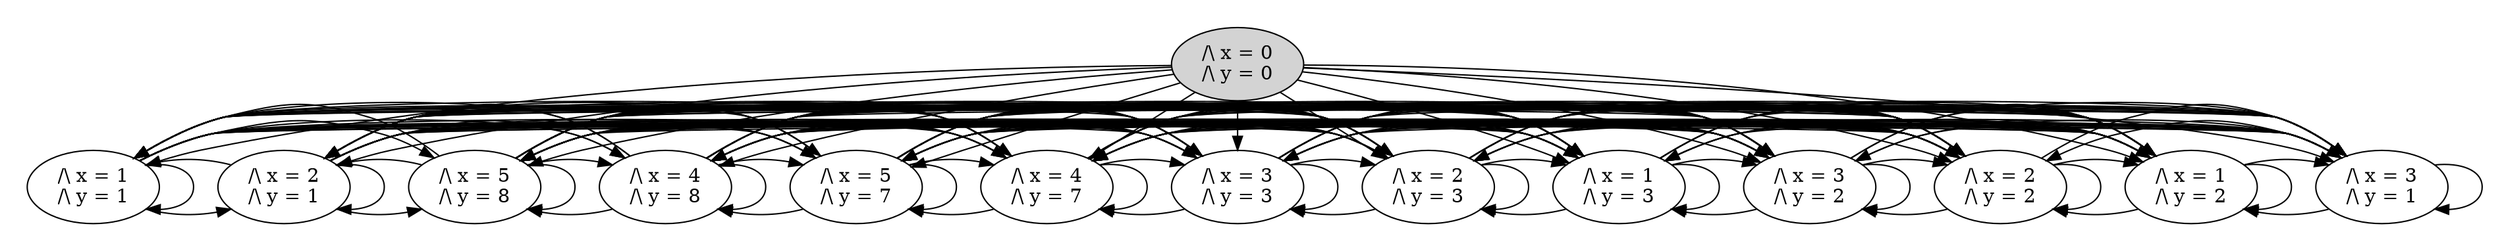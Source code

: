 strict digraph DiskGraph {
nodesep=0.35;
subgraph cluster_graph {
color="white";
1317622219392791164 [label="/\\ x = 0\n/\\ y = 0",style = filled]
1317622219392791164 -> -5135245217667083873 [label="",color="black",fontcolor="black"];
-5135245217667083873 [label="/\\ x = 1\n/\\ y = 1"];
1317622219392791164 -> 3194718562996887924 [label="",color="black",fontcolor="black"];
3194718562996887924 [label="/\\ x = 2\n/\\ y = 1"];
1317622219392791164 -> 6913057898010587437 [label="",color="black",fontcolor="black"];
6913057898010587437 [label="/\\ x = 3\n/\\ y = 1"];
1317622219392791164 -> -6107334885006858218 [label="",color="black",fontcolor="black"];
-6107334885006858218 [label="/\\ x = 1\n/\\ y = 2"];
1317622219392791164 -> 4598308751160121597 [label="",color="black",fontcolor="black"];
4598308751160121597 [label="/\\ x = 2\n/\\ y = 2"];
1317622219392791164 -> 5509467366236326052 [label="",color="black",fontcolor="black"];
5509467366236326052 [label="/\\ x = 3\n/\\ y = 2"];
1317622219392791164 -> 8244198208000531372 [label="",color="black",fontcolor="black"];
8244198208000531372 [label="/\\ x = 1\n/\\ y = 3"];
1317622219392791164 -> -1835396468595217593 [label="",color="black",fontcolor="black"];
-1835396468595217593 [label="/\\ x = 2\n/\\ y = 3"];
1317622219392791164 -> -7700404733365208290 [label="",color="black",fontcolor="black"];
-7700404733365208290 [label="/\\ x = 3\n/\\ y = 3"];
1317622219392791164 -> 6556685503993503479 [label="",color="black",fontcolor="black"];
6556685503993503479 [label="/\\ x = 4\n/\\ y = 7"];
1317622219392791164 -> 2980240189007056558 [label="",color="black",fontcolor="black"];
2980240189007056558 [label="/\\ x = 5\n/\\ y = 7"];
1317622219392791164 -> 535330184609923418 [label="",color="black",fontcolor="black"];
535330184609923418 [label="/\\ x = 4\n/\\ y = 8"];
1317622219392791164 -> 8415021963530965251 [label="",color="black",fontcolor="black"];
8415021963530965251 [label="/\\ x = 5\n/\\ y = 8"];
-5135245217667083873 -> -5135245217667083873 [label="",color="black",fontcolor="black"];
-5135245217667083873 -> 3194718562996887924 [label="",color="black",fontcolor="black"];
-5135245217667083873 -> 6913057898010587437 [label="",color="black",fontcolor="black"];
-5135245217667083873 -> -6107334885006858218 [label="",color="black",fontcolor="black"];
-5135245217667083873 -> 4598308751160121597 [label="",color="black",fontcolor="black"];
-5135245217667083873 -> 5509467366236326052 [label="",color="black",fontcolor="black"];
-5135245217667083873 -> 8244198208000531372 [label="",color="black",fontcolor="black"];
-5135245217667083873 -> -1835396468595217593 [label="",color="black",fontcolor="black"];
-5135245217667083873 -> -7700404733365208290 [label="",color="black",fontcolor="black"];
-5135245217667083873 -> 6556685503993503479 [label="",color="black",fontcolor="black"];
-5135245217667083873 -> 2980240189007056558 [label="",color="black",fontcolor="black"];
-5135245217667083873 -> 535330184609923418 [label="",color="black",fontcolor="black"];
-5135245217667083873 -> 8415021963530965251 [label="",color="black",fontcolor="black"];
3194718562996887924 -> -5135245217667083873 [label="",color="black",fontcolor="black"];
3194718562996887924 -> 3194718562996887924 [label="",color="black",fontcolor="black"];
3194718562996887924 -> 6913057898010587437 [label="",color="black",fontcolor="black"];
3194718562996887924 -> -6107334885006858218 [label="",color="black",fontcolor="black"];
3194718562996887924 -> 4598308751160121597 [label="",color="black",fontcolor="black"];
3194718562996887924 -> 5509467366236326052 [label="",color="black",fontcolor="black"];
3194718562996887924 -> 8244198208000531372 [label="",color="black",fontcolor="black"];
3194718562996887924 -> -1835396468595217593 [label="",color="black",fontcolor="black"];
3194718562996887924 -> -7700404733365208290 [label="",color="black",fontcolor="black"];
3194718562996887924 -> 6556685503993503479 [label="",color="black",fontcolor="black"];
3194718562996887924 -> 2980240189007056558 [label="",color="black",fontcolor="black"];
3194718562996887924 -> 535330184609923418 [label="",color="black",fontcolor="black"];
3194718562996887924 -> 8415021963530965251 [label="",color="black",fontcolor="black"];
6913057898010587437 -> -5135245217667083873 [label="",color="black",fontcolor="black"];
6913057898010587437 -> 3194718562996887924 [label="",color="black",fontcolor="black"];
6913057898010587437 -> 6913057898010587437 [label="",color="black",fontcolor="black"];
6913057898010587437 -> -6107334885006858218 [label="",color="black",fontcolor="black"];
6913057898010587437 -> 4598308751160121597 [label="",color="black",fontcolor="black"];
6913057898010587437 -> 5509467366236326052 [label="",color="black",fontcolor="black"];
6913057898010587437 -> 8244198208000531372 [label="",color="black",fontcolor="black"];
6913057898010587437 -> -1835396468595217593 [label="",color="black",fontcolor="black"];
6913057898010587437 -> -7700404733365208290 [label="",color="black",fontcolor="black"];
6913057898010587437 -> 6556685503993503479 [label="",color="black",fontcolor="black"];
6913057898010587437 -> 2980240189007056558 [label="",color="black",fontcolor="black"];
6913057898010587437 -> 535330184609923418 [label="",color="black",fontcolor="black"];
6913057898010587437 -> 8415021963530965251 [label="",color="black",fontcolor="black"];
-6107334885006858218 -> -5135245217667083873 [label="",color="black",fontcolor="black"];
-6107334885006858218 -> 3194718562996887924 [label="",color="black",fontcolor="black"];
-6107334885006858218 -> 6913057898010587437 [label="",color="black",fontcolor="black"];
-6107334885006858218 -> -6107334885006858218 [label="",color="black",fontcolor="black"];
-6107334885006858218 -> 4598308751160121597 [label="",color="black",fontcolor="black"];
-6107334885006858218 -> 5509467366236326052 [label="",color="black",fontcolor="black"];
-6107334885006858218 -> 8244198208000531372 [label="",color="black",fontcolor="black"];
-6107334885006858218 -> -1835396468595217593 [label="",color="black",fontcolor="black"];
-6107334885006858218 -> -7700404733365208290 [label="",color="black",fontcolor="black"];
-6107334885006858218 -> 6556685503993503479 [label="",color="black",fontcolor="black"];
-6107334885006858218 -> 2980240189007056558 [label="",color="black",fontcolor="black"];
-6107334885006858218 -> 535330184609923418 [label="",color="black",fontcolor="black"];
-6107334885006858218 -> 8415021963530965251 [label="",color="black",fontcolor="black"];
4598308751160121597 -> -5135245217667083873 [label="",color="black",fontcolor="black"];
4598308751160121597 -> 3194718562996887924 [label="",color="black",fontcolor="black"];
4598308751160121597 -> 6913057898010587437 [label="",color="black",fontcolor="black"];
4598308751160121597 -> -6107334885006858218 [label="",color="black",fontcolor="black"];
4598308751160121597 -> 4598308751160121597 [label="",color="black",fontcolor="black"];
4598308751160121597 -> 5509467366236326052 [label="",color="black",fontcolor="black"];
4598308751160121597 -> 8244198208000531372 [label="",color="black",fontcolor="black"];
4598308751160121597 -> -1835396468595217593 [label="",color="black",fontcolor="black"];
4598308751160121597 -> -7700404733365208290 [label="",color="black",fontcolor="black"];
4598308751160121597 -> 6556685503993503479 [label="",color="black",fontcolor="black"];
4598308751160121597 -> 2980240189007056558 [label="",color="black",fontcolor="black"];
4598308751160121597 -> 535330184609923418 [label="",color="black",fontcolor="black"];
4598308751160121597 -> 8415021963530965251 [label="",color="black",fontcolor="black"];
5509467366236326052 -> -5135245217667083873 [label="",color="black",fontcolor="black"];
5509467366236326052 -> 3194718562996887924 [label="",color="black",fontcolor="black"];
5509467366236326052 -> 6913057898010587437 [label="",color="black",fontcolor="black"];
5509467366236326052 -> -6107334885006858218 [label="",color="black",fontcolor="black"];
5509467366236326052 -> 4598308751160121597 [label="",color="black",fontcolor="black"];
5509467366236326052 -> 5509467366236326052 [label="",color="black",fontcolor="black"];
5509467366236326052 -> 8244198208000531372 [label="",color="black",fontcolor="black"];
5509467366236326052 -> -1835396468595217593 [label="",color="black",fontcolor="black"];
5509467366236326052 -> -7700404733365208290 [label="",color="black",fontcolor="black"];
5509467366236326052 -> 6556685503993503479 [label="",color="black",fontcolor="black"];
5509467366236326052 -> 2980240189007056558 [label="",color="black",fontcolor="black"];
5509467366236326052 -> 535330184609923418 [label="",color="black",fontcolor="black"];
5509467366236326052 -> 8415021963530965251 [label="",color="black",fontcolor="black"];
8244198208000531372 -> -5135245217667083873 [label="",color="black",fontcolor="black"];
8244198208000531372 -> 3194718562996887924 [label="",color="black",fontcolor="black"];
8244198208000531372 -> 6913057898010587437 [label="",color="black",fontcolor="black"];
8244198208000531372 -> -6107334885006858218 [label="",color="black",fontcolor="black"];
8244198208000531372 -> 4598308751160121597 [label="",color="black",fontcolor="black"];
8244198208000531372 -> 5509467366236326052 [label="",color="black",fontcolor="black"];
8244198208000531372 -> 8244198208000531372 [label="",color="black",fontcolor="black"];
8244198208000531372 -> -1835396468595217593 [label="",color="black",fontcolor="black"];
8244198208000531372 -> -7700404733365208290 [label="",color="black",fontcolor="black"];
8244198208000531372 -> 6556685503993503479 [label="",color="black",fontcolor="black"];
8244198208000531372 -> 2980240189007056558 [label="",color="black",fontcolor="black"];
8244198208000531372 -> 535330184609923418 [label="",color="black",fontcolor="black"];
8244198208000531372 -> 8415021963530965251 [label="",color="black",fontcolor="black"];
-1835396468595217593 -> -5135245217667083873 [label="",color="black",fontcolor="black"];
-1835396468595217593 -> 3194718562996887924 [label="",color="black",fontcolor="black"];
-1835396468595217593 -> 6913057898010587437 [label="",color="black",fontcolor="black"];
-1835396468595217593 -> -6107334885006858218 [label="",color="black",fontcolor="black"];
-1835396468595217593 -> 4598308751160121597 [label="",color="black",fontcolor="black"];
-1835396468595217593 -> 5509467366236326052 [label="",color="black",fontcolor="black"];
-1835396468595217593 -> 8244198208000531372 [label="",color="black",fontcolor="black"];
-1835396468595217593 -> -1835396468595217593 [label="",color="black",fontcolor="black"];
-1835396468595217593 -> -7700404733365208290 [label="",color="black",fontcolor="black"];
-1835396468595217593 -> 6556685503993503479 [label="",color="black",fontcolor="black"];
-1835396468595217593 -> 2980240189007056558 [label="",color="black",fontcolor="black"];
-1835396468595217593 -> 535330184609923418 [label="",color="black",fontcolor="black"];
-1835396468595217593 -> 8415021963530965251 [label="",color="black",fontcolor="black"];
-7700404733365208290 -> -5135245217667083873 [label="",color="black",fontcolor="black"];
-7700404733365208290 -> 3194718562996887924 [label="",color="black",fontcolor="black"];
-7700404733365208290 -> 6913057898010587437 [label="",color="black",fontcolor="black"];
-7700404733365208290 -> -6107334885006858218 [label="",color="black",fontcolor="black"];
-7700404733365208290 -> 4598308751160121597 [label="",color="black",fontcolor="black"];
-7700404733365208290 -> 5509467366236326052 [label="",color="black",fontcolor="black"];
-7700404733365208290 -> 8244198208000531372 [label="",color="black",fontcolor="black"];
-7700404733365208290 -> -1835396468595217593 [label="",color="black",fontcolor="black"];
-7700404733365208290 -> -7700404733365208290 [label="",color="black",fontcolor="black"];
-7700404733365208290 -> 6556685503993503479 [label="",color="black",fontcolor="black"];
-7700404733365208290 -> 2980240189007056558 [label="",color="black",fontcolor="black"];
-7700404733365208290 -> 535330184609923418 [label="",color="black",fontcolor="black"];
-7700404733365208290 -> 8415021963530965251 [label="",color="black",fontcolor="black"];
6556685503993503479 -> -5135245217667083873 [label="",color="black",fontcolor="black"];
6556685503993503479 -> 3194718562996887924 [label="",color="black",fontcolor="black"];
6556685503993503479 -> 6913057898010587437 [label="",color="black",fontcolor="black"];
6556685503993503479 -> -6107334885006858218 [label="",color="black",fontcolor="black"];
6556685503993503479 -> 4598308751160121597 [label="",color="black",fontcolor="black"];
6556685503993503479 -> 5509467366236326052 [label="",color="black",fontcolor="black"];
6556685503993503479 -> 8244198208000531372 [label="",color="black",fontcolor="black"];
6556685503993503479 -> -1835396468595217593 [label="",color="black",fontcolor="black"];
6556685503993503479 -> -7700404733365208290 [label="",color="black",fontcolor="black"];
6556685503993503479 -> 6556685503993503479 [label="",color="black",fontcolor="black"];
6556685503993503479 -> 2980240189007056558 [label="",color="black",fontcolor="black"];
6556685503993503479 -> 535330184609923418 [label="",color="black",fontcolor="black"];
6556685503993503479 -> 8415021963530965251 [label="",color="black",fontcolor="black"];
2980240189007056558 -> -5135245217667083873 [label="",color="black",fontcolor="black"];
2980240189007056558 -> 3194718562996887924 [label="",color="black",fontcolor="black"];
2980240189007056558 -> 6913057898010587437 [label="",color="black",fontcolor="black"];
2980240189007056558 -> -6107334885006858218 [label="",color="black",fontcolor="black"];
2980240189007056558 -> 4598308751160121597 [label="",color="black",fontcolor="black"];
2980240189007056558 -> 5509467366236326052 [label="",color="black",fontcolor="black"];
2980240189007056558 -> 8244198208000531372 [label="",color="black",fontcolor="black"];
2980240189007056558 -> -1835396468595217593 [label="",color="black",fontcolor="black"];
2980240189007056558 -> -7700404733365208290 [label="",color="black",fontcolor="black"];
2980240189007056558 -> 6556685503993503479 [label="",color="black",fontcolor="black"];
2980240189007056558 -> 2980240189007056558 [label="",color="black",fontcolor="black"];
2980240189007056558 -> 535330184609923418 [label="",color="black",fontcolor="black"];
2980240189007056558 -> 8415021963530965251 [label="",color="black",fontcolor="black"];
535330184609923418 -> -5135245217667083873 [label="",color="black",fontcolor="black"];
535330184609923418 -> 3194718562996887924 [label="",color="black",fontcolor="black"];
535330184609923418 -> 6913057898010587437 [label="",color="black",fontcolor="black"];
535330184609923418 -> -6107334885006858218 [label="",color="black",fontcolor="black"];
535330184609923418 -> 4598308751160121597 [label="",color="black",fontcolor="black"];
535330184609923418 -> 5509467366236326052 [label="",color="black",fontcolor="black"];
535330184609923418 -> 8244198208000531372 [label="",color="black",fontcolor="black"];
535330184609923418 -> -1835396468595217593 [label="",color="black",fontcolor="black"];
535330184609923418 -> -7700404733365208290 [label="",color="black",fontcolor="black"];
535330184609923418 -> 6556685503993503479 [label="",color="black",fontcolor="black"];
535330184609923418 -> 2980240189007056558 [label="",color="black",fontcolor="black"];
535330184609923418 -> 535330184609923418 [label="",color="black",fontcolor="black"];
535330184609923418 -> 8415021963530965251 [label="",color="black",fontcolor="black"];
8415021963530965251 -> -5135245217667083873 [label="",color="black",fontcolor="black"];
8415021963530965251 -> 3194718562996887924 [label="",color="black",fontcolor="black"];
8415021963530965251 -> 6913057898010587437 [label="",color="black",fontcolor="black"];
8415021963530965251 -> -6107334885006858218 [label="",color="black",fontcolor="black"];
8415021963530965251 -> 4598308751160121597 [label="",color="black",fontcolor="black"];
8415021963530965251 -> 5509467366236326052 [label="",color="black",fontcolor="black"];
8415021963530965251 -> 8244198208000531372 [label="",color="black",fontcolor="black"];
8415021963530965251 -> -1835396468595217593 [label="",color="black",fontcolor="black"];
8415021963530965251 -> -7700404733365208290 [label="",color="black",fontcolor="black"];
8415021963530965251 -> 6556685503993503479 [label="",color="black",fontcolor="black"];
8415021963530965251 -> 2980240189007056558 [label="",color="black",fontcolor="black"];
8415021963530965251 -> 535330184609923418 [label="",color="black",fontcolor="black"];
8415021963530965251 -> 8415021963530965251 [label="",color="black",fontcolor="black"];
{rank = same; 1317622219392791164;}
{rank = same; -1835396468595217593;-5135245217667083873;4598308751160121597;2980240189007056558;-7700404733365208290;5509467366236326052;6556685503993503479;8415021963530965251;6913057898010587437;535330184609923418;8244198208000531372;3194718562996887924;-6107334885006858218;}
}
}